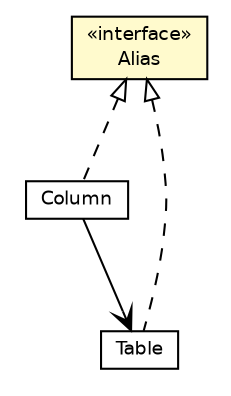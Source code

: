 #!/usr/local/bin/dot
#
# Class diagram 
# Generated by UMLGraph version R5_6 (http://www.umlgraph.org/)
#

digraph G {
	edge [fontname="Helvetica",fontsize=10,labelfontname="Helvetica",labelfontsize=10];
	node [fontname="Helvetica",fontsize=10,shape=plaintext];
	nodesep=0.25;
	ranksep=0.5;
	// net.ljcomputing.sql.identifier.Column
	c403 [label=<<table title="net.ljcomputing.sql.identifier.Column" border="0" cellborder="1" cellspacing="0" cellpadding="2" port="p" href="./Column.html">
		<tr><td><table border="0" cellspacing="0" cellpadding="1">
<tr><td align="center" balign="center"> Column </td></tr>
		</table></td></tr>
		</table>>, URL="./Column.html", fontname="Helvetica", fontcolor="black", fontsize=9.0];
	// net.ljcomputing.sql.identifier.Table
	c405 [label=<<table title="net.ljcomputing.sql.identifier.Table" border="0" cellborder="1" cellspacing="0" cellpadding="2" port="p" href="./Table.html">
		<tr><td><table border="0" cellspacing="0" cellpadding="1">
<tr><td align="center" balign="center"> Table </td></tr>
		</table></td></tr>
		</table>>, URL="./Table.html", fontname="Helvetica", fontcolor="black", fontsize=9.0];
	// net.ljcomputing.sql.identifier.Alias
	c407 [label=<<table title="net.ljcomputing.sql.identifier.Alias" border="0" cellborder="1" cellspacing="0" cellpadding="2" port="p" bgcolor="lemonChiffon" href="./Alias.html">
		<tr><td><table border="0" cellspacing="0" cellpadding="1">
<tr><td align="center" balign="center"> &#171;interface&#187; </td></tr>
<tr><td align="center" balign="center"> Alias </td></tr>
		</table></td></tr>
		</table>>, URL="./Alias.html", fontname="Helvetica", fontcolor="black", fontsize=9.0];
	//net.ljcomputing.sql.identifier.Column implements net.ljcomputing.sql.identifier.Alias
	c407:p -> c403:p [dir=back,arrowtail=empty,style=dashed];
	//net.ljcomputing.sql.identifier.Table implements net.ljcomputing.sql.identifier.Alias
	c407:p -> c405:p [dir=back,arrowtail=empty,style=dashed];
	// net.ljcomputing.sql.identifier.Column NAVASSOC net.ljcomputing.sql.identifier.Table
	c403:p -> c405:p [taillabel="", label="", headlabel="", fontname="Helvetica", fontcolor="black", fontsize=10.0, color="black", arrowhead=open];
}

